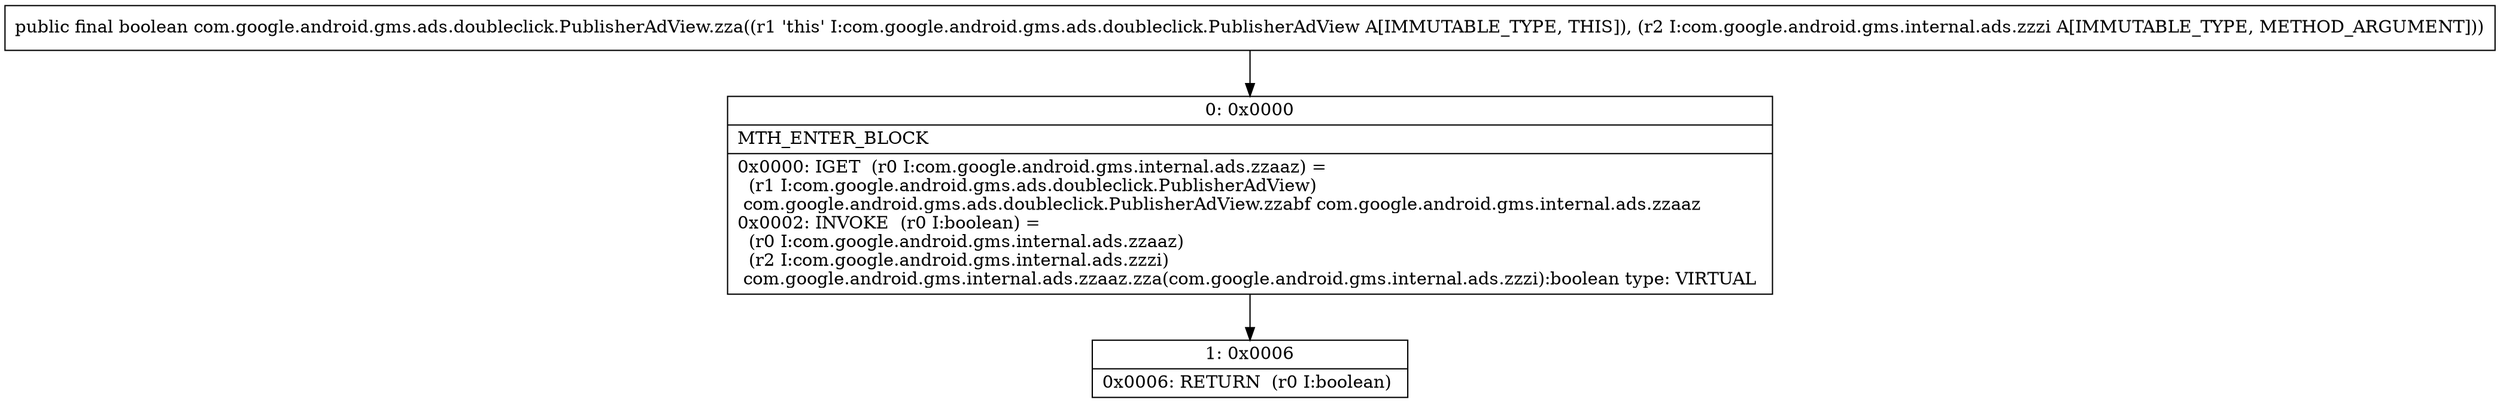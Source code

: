 digraph "CFG forcom.google.android.gms.ads.doubleclick.PublisherAdView.zza(Lcom\/google\/android\/gms\/internal\/ads\/zzzi;)Z" {
Node_0 [shape=record,label="{0\:\ 0x0000|MTH_ENTER_BLOCK\l|0x0000: IGET  (r0 I:com.google.android.gms.internal.ads.zzaaz) = \l  (r1 I:com.google.android.gms.ads.doubleclick.PublisherAdView)\l com.google.android.gms.ads.doubleclick.PublisherAdView.zzabf com.google.android.gms.internal.ads.zzaaz \l0x0002: INVOKE  (r0 I:boolean) = \l  (r0 I:com.google.android.gms.internal.ads.zzaaz)\l  (r2 I:com.google.android.gms.internal.ads.zzzi)\l com.google.android.gms.internal.ads.zzaaz.zza(com.google.android.gms.internal.ads.zzzi):boolean type: VIRTUAL \l}"];
Node_1 [shape=record,label="{1\:\ 0x0006|0x0006: RETURN  (r0 I:boolean) \l}"];
MethodNode[shape=record,label="{public final boolean com.google.android.gms.ads.doubleclick.PublisherAdView.zza((r1 'this' I:com.google.android.gms.ads.doubleclick.PublisherAdView A[IMMUTABLE_TYPE, THIS]), (r2 I:com.google.android.gms.internal.ads.zzzi A[IMMUTABLE_TYPE, METHOD_ARGUMENT])) }"];
MethodNode -> Node_0;
Node_0 -> Node_1;
}

